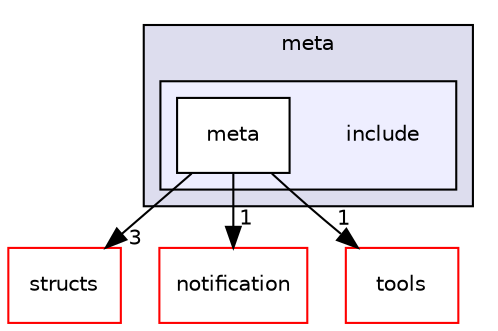 digraph "include" {
  compound=true
  node [ fontsize="10", fontname="Helvetica"];
  edge [ labelfontsize="10", labelfontname="Helvetica"];
  subgraph clusterdir_7e7898fd82fc7805c9d39fdbc62120b9 {
    graph [ bgcolor="#ddddee", pencolor="black", label="meta" fontname="Helvetica", fontsize="10", URL="dir_7e7898fd82fc7805c9d39fdbc62120b9.html"]
  subgraph clusterdir_b5ed08a245d517d54eaacef76d0c7068 {
    graph [ bgcolor="#eeeeff", pencolor="black", label="" URL="dir_b5ed08a245d517d54eaacef76d0c7068.html"];
    dir_b5ed08a245d517d54eaacef76d0c7068 [shape=plaintext label="include"];
    dir_977fe02c0e96836f57ad5c0b8c8bc285 [shape=box label="meta" color="black" fillcolor="white" style="filled" URL="dir_977fe02c0e96836f57ad5c0b8c8bc285.html"];
  }
  }
  dir_639930e6546076602fdb99daad4d48b4 [shape=box label="structs" fillcolor="white" style="filled" color="red" URL="dir_639930e6546076602fdb99daad4d48b4.html"];
  dir_7acf8b7ae8c4ffea2c3526657d8aa9e1 [shape=box label="notification" fillcolor="white" style="filled" color="red" URL="dir_7acf8b7ae8c4ffea2c3526657d8aa9e1.html"];
  dir_f0fdfbf866f75abaaae77c9c053e2c4e [shape=box label="tools" fillcolor="white" style="filled" color="red" URL="dir_f0fdfbf866f75abaaae77c9c053e2c4e.html"];
  dir_977fe02c0e96836f57ad5c0b8c8bc285->dir_639930e6546076602fdb99daad4d48b4 [headlabel="3", labeldistance=1.5 headhref="dir_000160_000080.html"];
  dir_977fe02c0e96836f57ad5c0b8c8bc285->dir_7acf8b7ae8c4ffea2c3526657d8aa9e1 [headlabel="1", labeldistance=1.5 headhref="dir_000160_000169.html"];
  dir_977fe02c0e96836f57ad5c0b8c8bc285->dir_f0fdfbf866f75abaaae77c9c053e2c4e [headlabel="1", labeldistance=1.5 headhref="dir_000160_000142.html"];
}
